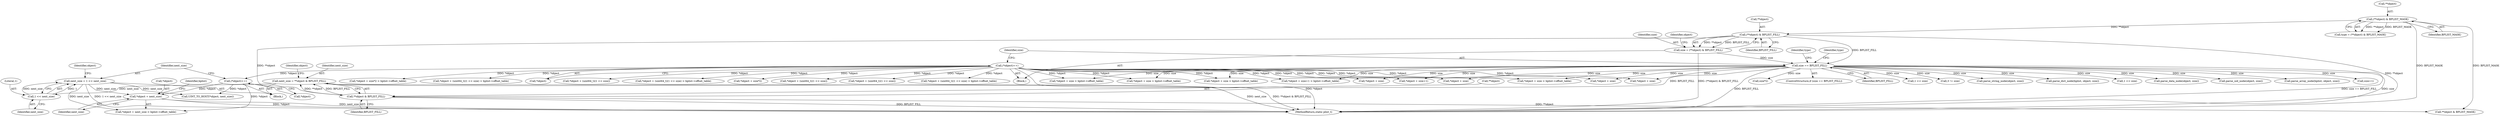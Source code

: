 digraph "0_libplist_32ee5213fe64f1e10ec76c1ee861ee6f233120dd@pointer" {
"1000188" [label="(Call,*object + next_size)"];
"1000178" [label="(Call,(*object)++)"];
"1000131" [label="(Call,(*object)++)"];
"1000181" [label="(Call,next_size = 1 << next_size)"];
"1000183" [label="(Call,1 << next_size)"];
"1000150" [label="(Call,next_size = **object & BPLIST_FILL)"];
"1000152" [label="(Call,**object & BPLIST_FILL)"];
"1000126" [label="(Call,(**object) & BPLIST_FILL)"];
"1000119" [label="(Call,(**object) & BPLIST_MASK)"];
"1000135" [label="(Call,size == BPLIST_FILL)"];
"1000124" [label="(Call,size = (**object) & BPLIST_FILL)"];
"1000401" [label="(Call,size*2)"];
"1000126" [label="(Call,(**object) & BPLIST_FILL)"];
"1000204" [label="(Call,UINT_TO_HOST(*object, next_size))"];
"1000178" [label="(Call,(*object)++)"];
"1000412" [label="(Call,*object + size*2 > bplist->offset_table)"];
"1000380" [label="(Call,*object + size > bplist->offset_table)"];
"1000436" [label="(Call,*object + size)"];
"1000134" [label="(ControlStructure,if (size == BPLIST_FILL))"];
"1000125" [label="(Identifier,size)"];
"1000506" [label="(MethodReturn,static plist_t)"];
"1000119" [label="(Call,(**object) & BPLIST_MASK)"];
"1000360" [label="(Call,*object + size > bplist->offset_table)"];
"1000127" [label="(Call,**object)"];
"1000302" [label="(Call,*object + (uint64_t)(1 << size) > bplist->offset_table)"];
"1000479" [label="(Call,*object + size)"];
"1000457" [label="(Call,*object + size+1)"];
"1000117" [label="(Call,type = (**object) & BPLIST_MASK)"];
"1000132" [label="(Call,*object)"];
"1000123" [label="(Identifier,BPLIST_MASK)"];
"1000120" [label="(Call,**object)"];
"1000303" [label="(Call,*object + (uint64_t)(1 << size))"];
"1000188" [label="(Call,*object + next_size)"];
"1000193" [label="(Identifier,bplist)"];
"1000189" [label="(Call,*object)"];
"1000187" [label="(Call,*object + next_size > bplist->offset_table)"];
"1000182" [label="(Identifier,next_size)"];
"1000336" [label="(Call,*object + (uint64_t)(1 << size) > bplist->offset_table)"];
"1000413" [label="(Call,*object + size*2)"];
"1000279" [label="(Call,*object + (uint64_t)(1 << size))"];
"1000456" [label="(Call,*object + size+1 > bplist->offset_table)"];
"1000159" [label="(Call,**object & BPLIST_MASK)"];
"1000185" [label="(Identifier,next_size)"];
"1000137" [label="(Identifier,BPLIST_FILL)"];
"1000135" [label="(Call,size == BPLIST_FILL)"];
"1000131" [label="(Call,(*object)++)"];
"1000284" [label="(Call,1 << size)"];
"1000326" [label="(Call,3 != size)"];
"1000191" [label="(Identifier,next_size)"];
"1000136" [label="(Identifier,size)"];
"1000130" [label="(Identifier,BPLIST_FILL)"];
"1000395" [label="(Call,parse_string_node(object, size))"];
"1000493" [label="(Call,parse_dict_node(bplist, object, size))"];
"1000361" [label="(Call,*object + size)"];
"1000152" [label="(Call,**object & BPLIST_FILL)"];
"1000151" [label="(Identifier,next_size)"];
"1000381" [label="(Call,*object + size)"];
"1000308" [label="(Call,1 << size)"];
"1000179" [label="(Call,*object)"];
"1000181" [label="(Call,next_size = 1 << next_size)"];
"1000162" [label="(Identifier,object)"];
"1000124" [label="(Call,size = (**object) & BPLIST_FILL)"];
"1000337" [label="(Call,*object + (uint64_t)(1 << size))"];
"1000216" [label="(Identifier,type)"];
"1000375" [label="(Call,parse_data_node(object, size))"];
"1000150" [label="(Call,next_size = **object & BPLIST_FILL)"];
"1000473" [label="(Call,parse_uid_node(object, size))"];
"1000133" [label="(Identifier,object)"];
"1000450" [label="(Call,parse_array_node(bplist, object, size))"];
"1000184" [label="(Literal,1)"];
"1000278" [label="(Call,*object + (uint64_t)(1 << size) > bplist->offset_table)"];
"1000190" [label="(Identifier,object)"];
"1000156" [label="(Identifier,BPLIST_FILL)"];
"1000435" [label="(Call,*object + size > bplist->offset_table)"];
"1000148" [label="(Block,)"];
"1000478" [label="(Call,*object + size > bplist->offset_table)"];
"1000460" [label="(Call,size+1)"];
"1000183" [label="(Call,1 << next_size)"];
"1000140" [label="(Identifier,type)"];
"1000103" [label="(Block,)"];
"1000153" [label="(Call,**object)"];
"1000188" -> "1000187"  [label="AST: "];
"1000188" -> "1000191"  [label="CFG: "];
"1000189" -> "1000188"  [label="AST: "];
"1000191" -> "1000188"  [label="AST: "];
"1000193" -> "1000188"  [label="CFG: "];
"1000188" -> "1000506"  [label="DDG: *object"];
"1000188" -> "1000506"  [label="DDG: next_size"];
"1000178" -> "1000188"  [label="DDG: *object"];
"1000181" -> "1000188"  [label="DDG: next_size"];
"1000178" -> "1000148"  [label="AST: "];
"1000178" -> "1000179"  [label="CFG: "];
"1000179" -> "1000178"  [label="AST: "];
"1000182" -> "1000178"  [label="CFG: "];
"1000131" -> "1000178"  [label="DDG: *object"];
"1000178" -> "1000187"  [label="DDG: *object"];
"1000178" -> "1000204"  [label="DDG: *object"];
"1000131" -> "1000103"  [label="AST: "];
"1000131" -> "1000132"  [label="CFG: "];
"1000132" -> "1000131"  [label="AST: "];
"1000136" -> "1000131"  [label="CFG: "];
"1000131" -> "1000506"  [label="DDG: *object"];
"1000131" -> "1000278"  [label="DDG: *object"];
"1000131" -> "1000279"  [label="DDG: *object"];
"1000131" -> "1000302"  [label="DDG: *object"];
"1000131" -> "1000303"  [label="DDG: *object"];
"1000131" -> "1000336"  [label="DDG: *object"];
"1000131" -> "1000337"  [label="DDG: *object"];
"1000131" -> "1000360"  [label="DDG: *object"];
"1000131" -> "1000361"  [label="DDG: *object"];
"1000131" -> "1000380"  [label="DDG: *object"];
"1000131" -> "1000381"  [label="DDG: *object"];
"1000131" -> "1000412"  [label="DDG: *object"];
"1000131" -> "1000413"  [label="DDG: *object"];
"1000131" -> "1000435"  [label="DDG: *object"];
"1000131" -> "1000436"  [label="DDG: *object"];
"1000131" -> "1000456"  [label="DDG: *object"];
"1000131" -> "1000457"  [label="DDG: *object"];
"1000131" -> "1000478"  [label="DDG: *object"];
"1000131" -> "1000479"  [label="DDG: *object"];
"1000181" -> "1000148"  [label="AST: "];
"1000181" -> "1000183"  [label="CFG: "];
"1000182" -> "1000181"  [label="AST: "];
"1000183" -> "1000181"  [label="AST: "];
"1000190" -> "1000181"  [label="CFG: "];
"1000181" -> "1000506"  [label="DDG: 1 << next_size"];
"1000183" -> "1000181"  [label="DDG: 1"];
"1000183" -> "1000181"  [label="DDG: next_size"];
"1000181" -> "1000187"  [label="DDG: next_size"];
"1000181" -> "1000204"  [label="DDG: next_size"];
"1000183" -> "1000185"  [label="CFG: "];
"1000184" -> "1000183"  [label="AST: "];
"1000185" -> "1000183"  [label="AST: "];
"1000150" -> "1000183"  [label="DDG: next_size"];
"1000150" -> "1000148"  [label="AST: "];
"1000150" -> "1000152"  [label="CFG: "];
"1000151" -> "1000150"  [label="AST: "];
"1000152" -> "1000150"  [label="AST: "];
"1000162" -> "1000150"  [label="CFG: "];
"1000150" -> "1000506"  [label="DDG: next_size"];
"1000150" -> "1000506"  [label="DDG: **object & BPLIST_FILL"];
"1000152" -> "1000150"  [label="DDG: **object"];
"1000152" -> "1000150"  [label="DDG: BPLIST_FILL"];
"1000152" -> "1000156"  [label="CFG: "];
"1000153" -> "1000152"  [label="AST: "];
"1000156" -> "1000152"  [label="AST: "];
"1000152" -> "1000506"  [label="DDG: BPLIST_FILL"];
"1000126" -> "1000152"  [label="DDG: **object"];
"1000135" -> "1000152"  [label="DDG: BPLIST_FILL"];
"1000152" -> "1000159"  [label="DDG: **object"];
"1000126" -> "1000124"  [label="AST: "];
"1000126" -> "1000130"  [label="CFG: "];
"1000127" -> "1000126"  [label="AST: "];
"1000130" -> "1000126"  [label="AST: "];
"1000124" -> "1000126"  [label="CFG: "];
"1000126" -> "1000506"  [label="DDG: **object"];
"1000126" -> "1000124"  [label="DDG: **object"];
"1000126" -> "1000124"  [label="DDG: BPLIST_FILL"];
"1000119" -> "1000126"  [label="DDG: **object"];
"1000126" -> "1000135"  [label="DDG: BPLIST_FILL"];
"1000119" -> "1000117"  [label="AST: "];
"1000119" -> "1000123"  [label="CFG: "];
"1000120" -> "1000119"  [label="AST: "];
"1000123" -> "1000119"  [label="AST: "];
"1000117" -> "1000119"  [label="CFG: "];
"1000119" -> "1000506"  [label="DDG: BPLIST_MASK"];
"1000119" -> "1000117"  [label="DDG: **object"];
"1000119" -> "1000117"  [label="DDG: BPLIST_MASK"];
"1000119" -> "1000159"  [label="DDG: BPLIST_MASK"];
"1000135" -> "1000134"  [label="AST: "];
"1000135" -> "1000137"  [label="CFG: "];
"1000136" -> "1000135"  [label="AST: "];
"1000137" -> "1000135"  [label="AST: "];
"1000140" -> "1000135"  [label="CFG: "];
"1000216" -> "1000135"  [label="CFG: "];
"1000135" -> "1000506"  [label="DDG: size == BPLIST_FILL"];
"1000135" -> "1000506"  [label="DDG: size"];
"1000135" -> "1000506"  [label="DDG: BPLIST_FILL"];
"1000124" -> "1000135"  [label="DDG: size"];
"1000135" -> "1000284"  [label="DDG: size"];
"1000135" -> "1000308"  [label="DDG: size"];
"1000135" -> "1000326"  [label="DDG: size"];
"1000135" -> "1000360"  [label="DDG: size"];
"1000135" -> "1000361"  [label="DDG: size"];
"1000135" -> "1000375"  [label="DDG: size"];
"1000135" -> "1000380"  [label="DDG: size"];
"1000135" -> "1000381"  [label="DDG: size"];
"1000135" -> "1000395"  [label="DDG: size"];
"1000135" -> "1000401"  [label="DDG: size"];
"1000135" -> "1000435"  [label="DDG: size"];
"1000135" -> "1000436"  [label="DDG: size"];
"1000135" -> "1000450"  [label="DDG: size"];
"1000135" -> "1000456"  [label="DDG: size"];
"1000135" -> "1000457"  [label="DDG: size"];
"1000135" -> "1000460"  [label="DDG: size"];
"1000135" -> "1000473"  [label="DDG: size"];
"1000135" -> "1000478"  [label="DDG: size"];
"1000135" -> "1000479"  [label="DDG: size"];
"1000135" -> "1000493"  [label="DDG: size"];
"1000124" -> "1000103"  [label="AST: "];
"1000125" -> "1000124"  [label="AST: "];
"1000133" -> "1000124"  [label="CFG: "];
"1000124" -> "1000506"  [label="DDG: (**object) & BPLIST_FILL"];
}
